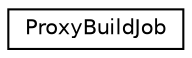 digraph G
{
  edge [fontname="Helvetica",fontsize="10",labelfontname="Helvetica",labelfontsize="10"];
  node [fontname="Helvetica",fontsize="10",shape=record];
  rankdir=LR;
  Node1 [label="ProxyBuildJob",height=0.2,width=0.4,color="black", fillcolor="white", style="filled",URL="$d6/d3b/structProxyBuildJob.html"];
}
